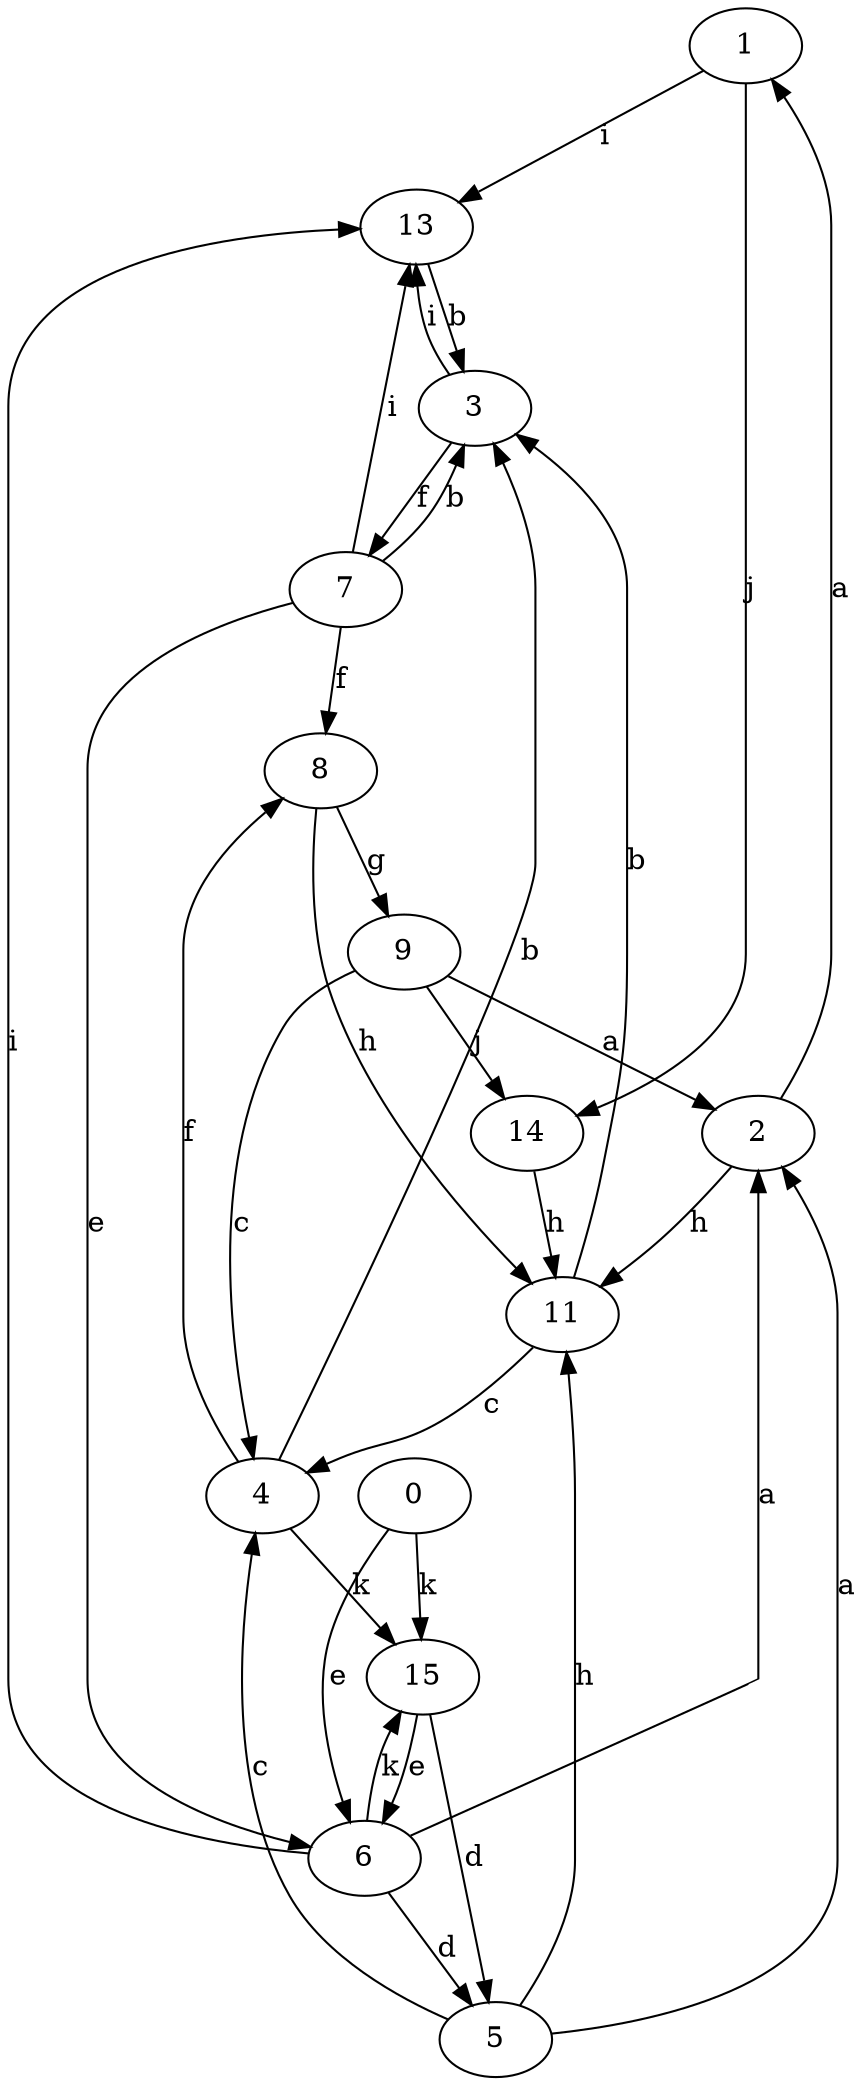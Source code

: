 strict digraph  {
1;
2;
3;
4;
5;
6;
7;
8;
9;
11;
13;
14;
0;
15;
1 -> 13  [label=i];
1 -> 14  [label=j];
2 -> 1  [label=a];
2 -> 11  [label=h];
3 -> 7  [label=f];
3 -> 13  [label=i];
4 -> 3  [label=b];
4 -> 8  [label=f];
4 -> 15  [label=k];
5 -> 2  [label=a];
5 -> 4  [label=c];
5 -> 11  [label=h];
6 -> 2  [label=a];
6 -> 5  [label=d];
6 -> 13  [label=i];
6 -> 15  [label=k];
7 -> 3  [label=b];
7 -> 6  [label=e];
7 -> 8  [label=f];
7 -> 13  [label=i];
8 -> 9  [label=g];
8 -> 11  [label=h];
9 -> 2  [label=a];
9 -> 4  [label=c];
9 -> 14  [label=j];
11 -> 3  [label=b];
11 -> 4  [label=c];
13 -> 3  [label=b];
14 -> 11  [label=h];
0 -> 6  [label=e];
0 -> 15  [label=k];
15 -> 5  [label=d];
15 -> 6  [label=e];
}
